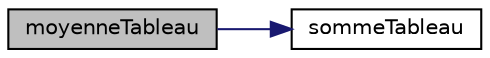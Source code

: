 digraph "moyenneTableau"
{
 // LATEX_PDF_SIZE
  edge [fontname="Helvetica",fontsize="10",labelfontname="Helvetica",labelfontsize="10"];
  node [fontname="Helvetica",fontsize="10",shape=record];
  rankdir="LR";
  Node1 [label="moyenneTableau",height=0.2,width=0.4,color="black", fillcolor="grey75", style="filled", fontcolor="black",tooltip="fait la moyenne des valeur d'un tableau contenant des entiers"];
  Node1 -> Node2 [color="midnightblue",fontsize="10",style="solid"];
  Node2 [label="sommeTableau",height=0.2,width=0.4,color="black", fillcolor="white", style="filled",URL="$tableau_8c.html#a87d346e4b4a7b465ff0a4fdce8557a3f",tooltip="fait la somme des valeur d'un tableau contenant des entiers"];
}
